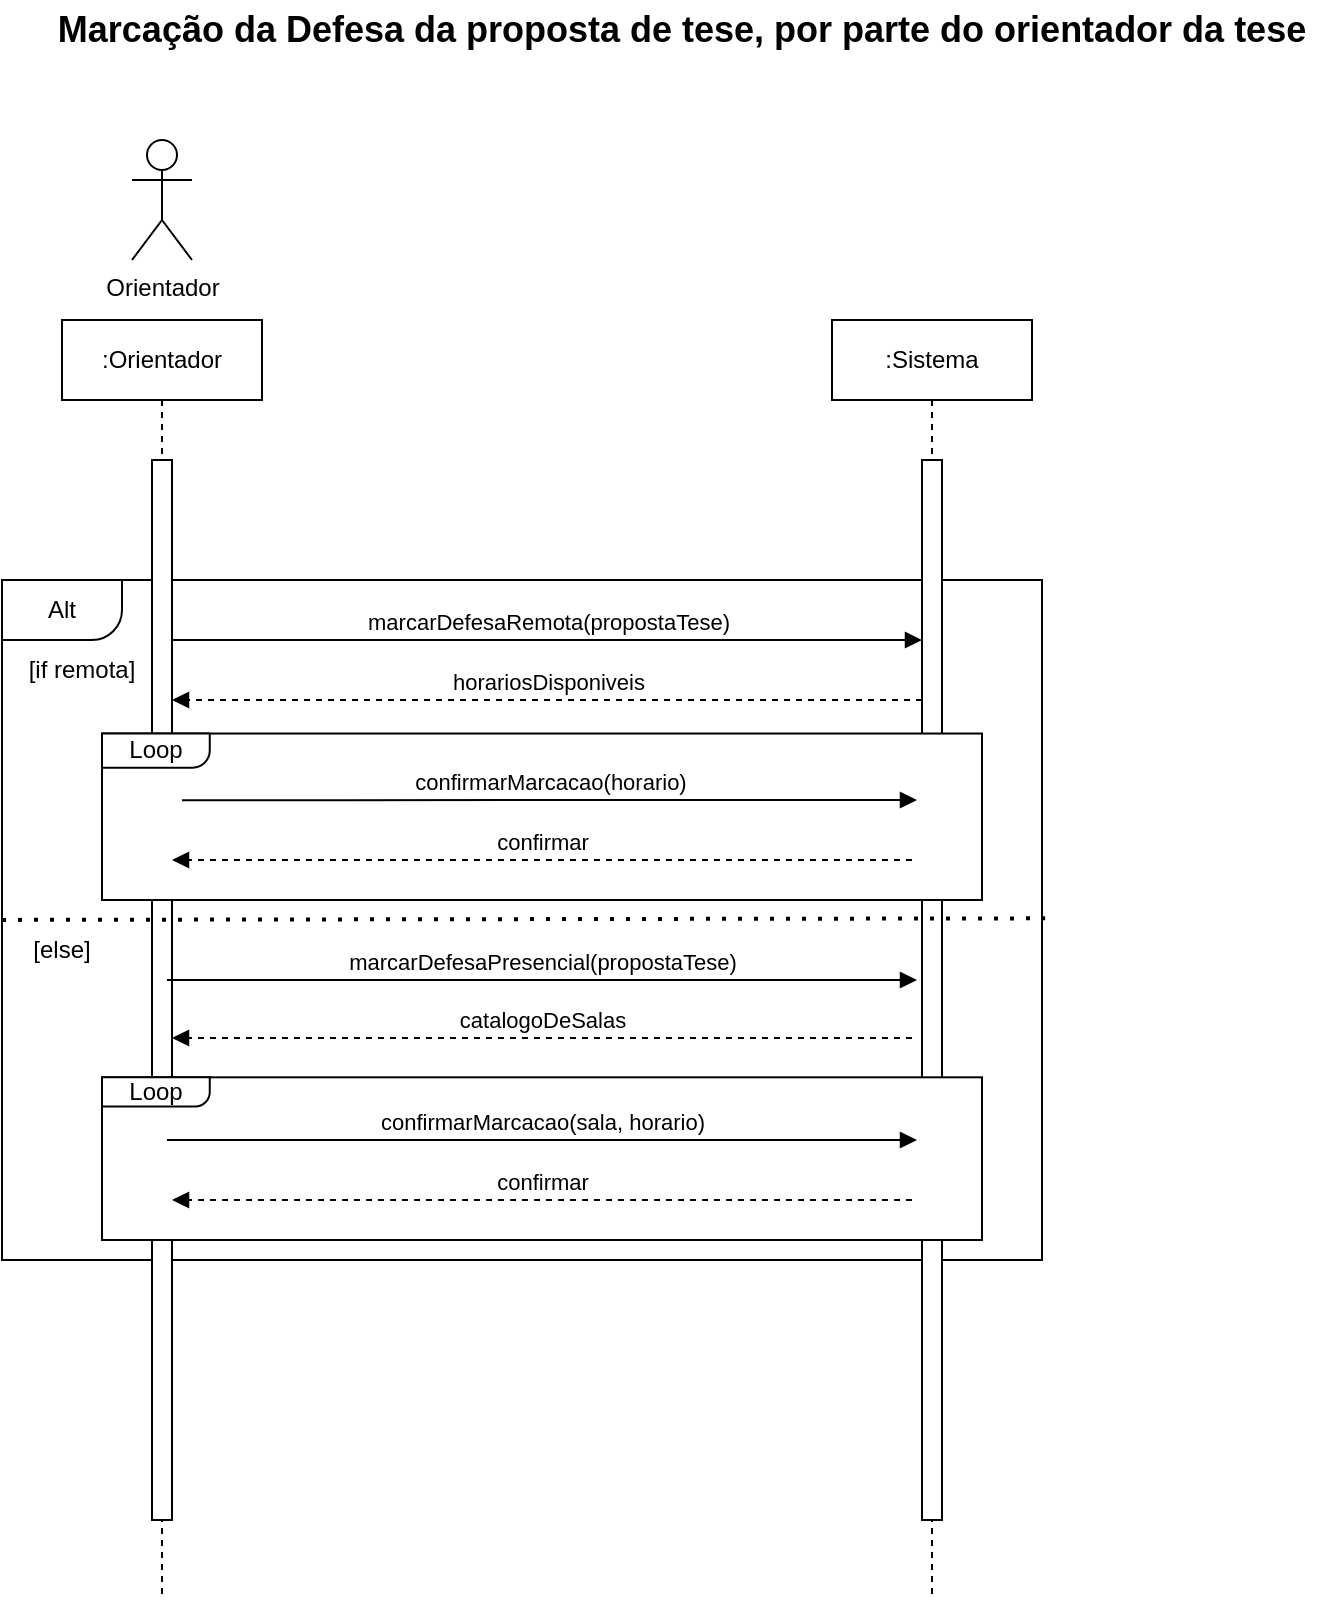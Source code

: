 <mxfile version="24.0.4" type="device">
  <diagram name="Page-1" id="2YBvvXClWsGukQMizWep">
    <mxGraphModel dx="1195" dy="1797" grid="1" gridSize="10" guides="1" tooltips="1" connect="1" arrows="1" fold="1" page="1" pageScale="1" pageWidth="850" pageHeight="1100" math="0" shadow="0">
      <root>
        <mxCell id="0" />
        <mxCell id="1" parent="0" />
        <mxCell id="HvKkGWitCOGtygPR9ogZ-5" value="" style="rounded=0;whiteSpace=wrap;html=1;" parent="1" vertex="1">
          <mxGeometry x="80" y="-780" width="520" height="340" as="geometry" />
        </mxCell>
        <mxCell id="aM9ryv3xv72pqoxQDRHE-1" value=":Orientador" style="shape=umlLifeline;perimeter=lifelinePerimeter;whiteSpace=wrap;html=1;container=0;dropTarget=0;collapsible=0;recursiveResize=0;outlineConnect=0;portConstraint=eastwest;newEdgeStyle={&quot;edgeStyle&quot;:&quot;elbowEdgeStyle&quot;,&quot;elbow&quot;:&quot;vertical&quot;,&quot;curved&quot;:0,&quot;rounded&quot;:0};" parent="1" vertex="1">
          <mxGeometry x="110" y="-910" width="100" height="640" as="geometry" />
        </mxCell>
        <mxCell id="aM9ryv3xv72pqoxQDRHE-2" value="" style="html=1;points=[];perimeter=orthogonalPerimeter;outlineConnect=0;targetShapes=umlLifeline;portConstraint=eastwest;newEdgeStyle={&quot;edgeStyle&quot;:&quot;elbowEdgeStyle&quot;,&quot;elbow&quot;:&quot;vertical&quot;,&quot;curved&quot;:0,&quot;rounded&quot;:0};" parent="aM9ryv3xv72pqoxQDRHE-1" vertex="1">
          <mxGeometry x="45" y="70" width="10" height="530" as="geometry" />
        </mxCell>
        <mxCell id="aM9ryv3xv72pqoxQDRHE-5" value=":Sistema" style="shape=umlLifeline;perimeter=lifelinePerimeter;whiteSpace=wrap;html=1;container=0;dropTarget=0;collapsible=0;recursiveResize=0;outlineConnect=0;portConstraint=eastwest;newEdgeStyle={&quot;edgeStyle&quot;:&quot;elbowEdgeStyle&quot;,&quot;elbow&quot;:&quot;vertical&quot;,&quot;curved&quot;:0,&quot;rounded&quot;:0};" parent="1" vertex="1">
          <mxGeometry x="495" y="-910" width="100" height="640" as="geometry" />
        </mxCell>
        <mxCell id="aM9ryv3xv72pqoxQDRHE-6" value="" style="html=1;points=[];perimeter=orthogonalPerimeter;outlineConnect=0;targetShapes=umlLifeline;portConstraint=eastwest;newEdgeStyle={&quot;edgeStyle&quot;:&quot;elbowEdgeStyle&quot;,&quot;elbow&quot;:&quot;vertical&quot;,&quot;curved&quot;:0,&quot;rounded&quot;:0};" parent="aM9ryv3xv72pqoxQDRHE-5" vertex="1">
          <mxGeometry x="45" y="70" width="10" height="530" as="geometry" />
        </mxCell>
        <mxCell id="4nBRewQyu8Tajdc3RTVB-1" value="Orientador" style="shape=umlActor;verticalLabelPosition=bottom;verticalAlign=top;html=1;outlineConnect=0;" parent="1" vertex="1">
          <mxGeometry x="145" y="-1000" width="30" height="60" as="geometry" />
        </mxCell>
        <mxCell id="HvKkGWitCOGtygPR9ogZ-1" value="&lt;font style=&quot;font-size: 18px;&quot;&gt;&lt;b&gt;&lt;font style=&quot;&quot;&gt;Marcação da Defesa da proposta de tese&lt;/font&gt;, por parte do orientador da tese&lt;/b&gt;&lt;/font&gt;" style="text;html=1;align=center;verticalAlign=middle;whiteSpace=wrap;rounded=0;" parent="1" vertex="1">
          <mxGeometry x="100" y="-1070" width="640" height="30" as="geometry" />
        </mxCell>
        <mxCell id="HvKkGWitCOGtygPR9ogZ-2" value="marcarDefesaRemota(propostaTese)" style="html=1;verticalAlign=bottom;endArrow=block;edgeStyle=elbowEdgeStyle;elbow=horizontal;curved=0;rounded=0;" parent="1" source="aM9ryv3xv72pqoxQDRHE-2" edge="1">
          <mxGeometry relative="1" as="geometry">
            <mxPoint x="170" y="-750" as="sourcePoint" />
            <Array as="points">
              <mxPoint x="255" y="-750" />
            </Array>
            <mxPoint x="540" y="-750" as="targetPoint" />
            <mxPoint as="offset" />
          </mxGeometry>
        </mxCell>
        <mxCell id="HvKkGWitCOGtygPR9ogZ-3" value="horariosDisponiveis" style="html=1;verticalAlign=bottom;endArrow=block;edgeStyle=elbowEdgeStyle;elbow=vertical;curved=0;rounded=0;dashed=1;" parent="1" edge="1">
          <mxGeometry relative="1" as="geometry">
            <mxPoint x="540" y="-720" as="sourcePoint" />
            <Array as="points">
              <mxPoint x="250" y="-720" />
            </Array>
            <mxPoint x="165" y="-720" as="targetPoint" />
          </mxGeometry>
        </mxCell>
        <mxCell id="HvKkGWitCOGtygPR9ogZ-7" value="" style="verticalLabelPosition=bottom;verticalAlign=top;html=1;shape=mxgraph.basic.corner_round_rect;dx=15;whiteSpace=wrap;rotation=-180;" parent="1" vertex="1">
          <mxGeometry x="80" y="-780" width="60" height="30" as="geometry" />
        </mxCell>
        <mxCell id="HvKkGWitCOGtygPR9ogZ-12" value="Alt" style="text;html=1;align=center;verticalAlign=middle;whiteSpace=wrap;rounded=0;" parent="1" vertex="1">
          <mxGeometry x="80" y="-780" width="60" height="30" as="geometry" />
        </mxCell>
        <mxCell id="HvKkGWitCOGtygPR9ogZ-13" value="" style="endArrow=none;dashed=1;html=1;dashPattern=1 3;strokeWidth=2;rounded=0;exitX=-0.003;exitY=0.457;exitDx=0;exitDy=0;entryX=1;entryY=0.454;entryDx=0;entryDy=0;entryPerimeter=0;exitPerimeter=0;" parent="1" edge="1">
          <mxGeometry width="50" height="50" relative="1" as="geometry">
            <mxPoint x="80.0" y="-610.05" as="sourcePoint" />
            <mxPoint x="601.56" y="-610.83" as="targetPoint" />
          </mxGeometry>
        </mxCell>
        <mxCell id="HvKkGWitCOGtygPR9ogZ-16" value="marcarDefesaPresencial(propostaTese)" style="html=1;verticalAlign=bottom;endArrow=block;edgeStyle=elbowEdgeStyle;elbow=horizontal;curved=0;rounded=0;" parent="1" edge="1">
          <mxGeometry relative="1" as="geometry">
            <mxPoint x="162.5" y="-580" as="sourcePoint" />
            <Array as="points">
              <mxPoint x="267.5" y="-580" />
            </Array>
            <mxPoint x="537.5" y="-580" as="targetPoint" />
            <mxPoint as="offset" />
          </mxGeometry>
        </mxCell>
        <mxCell id="HvKkGWitCOGtygPR9ogZ-17" value="catalogoDeSalas" style="html=1;verticalAlign=bottom;endArrow=block;edgeStyle=elbowEdgeStyle;elbow=vertical;curved=0;rounded=0;dashed=1;" parent="1" edge="1">
          <mxGeometry relative="1" as="geometry">
            <mxPoint x="535" y="-551.0" as="sourcePoint" />
            <Array as="points">
              <mxPoint x="222.5" y="-551" />
            </Array>
            <mxPoint x="165" y="-550.58" as="targetPoint" />
          </mxGeometry>
        </mxCell>
        <mxCell id="w3Y5VknggvWRWt7Su9eR-18" value="" style="group" parent="1" vertex="1" connectable="0">
          <mxGeometry x="130" y="-690" width="440" height="70" as="geometry" />
        </mxCell>
        <mxCell id="w3Y5VknggvWRWt7Su9eR-14" value="" style="rounded=0;whiteSpace=wrap;html=1;" parent="w3Y5VknggvWRWt7Su9eR-18" vertex="1">
          <mxGeometry y="-13.23" width="440" height="83.23" as="geometry" />
        </mxCell>
        <mxCell id="w3Y5VknggvWRWt7Su9eR-16" value="" style="verticalLabelPosition=bottom;verticalAlign=top;html=1;shape=mxgraph.basic.corner_round_rect;dx=6;whiteSpace=wrap;rotation=-180;" parent="w3Y5VknggvWRWt7Su9eR-18" vertex="1">
          <mxGeometry y="-13.23" width="53.88" height="17.057" as="geometry" />
        </mxCell>
        <mxCell id="w3Y5VknggvWRWt7Su9eR-15" value="Loop" style="text;html=1;align=center;verticalAlign=middle;whiteSpace=wrap;rounded=0;" parent="w3Y5VknggvWRWt7Su9eR-18" vertex="1">
          <mxGeometry y="-16.368" width="53.88" height="23.333" as="geometry" />
        </mxCell>
        <mxCell id="HvKkGWitCOGtygPR9ogZ-4" value="confirmarMarcacao(horario)" style="html=1;verticalAlign=bottom;endArrow=block;edgeStyle=elbowEdgeStyle;elbow=horizontal;curved=0;rounded=0;" parent="w3Y5VknggvWRWt7Su9eR-18" edge="1">
          <mxGeometry relative="1" as="geometry">
            <mxPoint x="40" y="20.067" as="sourcePoint" />
            <Array as="points">
              <mxPoint x="122.5" y="19.997" />
            </Array>
            <mxPoint x="407.5" y="19.997" as="targetPoint" />
            <mxPoint as="offset" />
          </mxGeometry>
        </mxCell>
        <mxCell id="bHeD0MUWlxHs8abWN32E-6" value="confirmar" style="html=1;verticalAlign=bottom;endArrow=block;edgeStyle=elbowEdgeStyle;elbow=vertical;curved=0;rounded=0;dashed=1;" edge="1" parent="w3Y5VknggvWRWt7Su9eR-18">
          <mxGeometry relative="1" as="geometry">
            <mxPoint x="405" y="50.0" as="sourcePoint" />
            <Array as="points">
              <mxPoint x="92.5" y="50" />
            </Array>
            <mxPoint x="35" y="50.42" as="targetPoint" />
          </mxGeometry>
        </mxCell>
        <mxCell id="w3Y5VknggvWRWt7Su9eR-19" value="" style="group" parent="1" vertex="1" connectable="0">
          <mxGeometry x="130" y="-520" width="440" height="70" as="geometry" />
        </mxCell>
        <mxCell id="w3Y5VknggvWRWt7Su9eR-20" value="" style="rounded=0;whiteSpace=wrap;html=1;" parent="w3Y5VknggvWRWt7Su9eR-19" vertex="1">
          <mxGeometry y="-11.34" width="440" height="81.34" as="geometry" />
        </mxCell>
        <mxCell id="w3Y5VknggvWRWt7Su9eR-21" value="" style="verticalLabelPosition=bottom;verticalAlign=top;html=1;shape=mxgraph.basic.corner_round_rect;dx=6;whiteSpace=wrap;rotation=-180;" parent="w3Y5VknggvWRWt7Su9eR-19" vertex="1">
          <mxGeometry y="-11.34" width="53.88" height="14.62" as="geometry" />
        </mxCell>
        <mxCell id="w3Y5VknggvWRWt7Su9eR-22" value="Loop" style="text;html=1;align=center;verticalAlign=middle;whiteSpace=wrap;rounded=0;" parent="w3Y5VknggvWRWt7Su9eR-19" vertex="1">
          <mxGeometry y="-14.03" width="53.88" height="20" as="geometry" />
        </mxCell>
        <mxCell id="HvKkGWitCOGtygPR9ogZ-18" value="confirmarMarcacao(sala, horario)" style="html=1;verticalAlign=bottom;endArrow=block;edgeStyle=elbowEdgeStyle;elbow=horizontal;curved=0;rounded=0;" parent="w3Y5VknggvWRWt7Su9eR-19" edge="1">
          <mxGeometry relative="1" as="geometry">
            <mxPoint x="32.5" y="20.0" as="sourcePoint" />
            <Array as="points">
              <mxPoint x="122.5" y="20.0" />
            </Array>
            <mxPoint x="407.5" y="20.0" as="targetPoint" />
            <mxPoint as="offset" />
          </mxGeometry>
        </mxCell>
        <mxCell id="bHeD0MUWlxHs8abWN32E-5" value="confirmar" style="html=1;verticalAlign=bottom;endArrow=block;edgeStyle=elbowEdgeStyle;elbow=vertical;curved=0;rounded=0;dashed=1;" edge="1" parent="w3Y5VknggvWRWt7Su9eR-19">
          <mxGeometry relative="1" as="geometry">
            <mxPoint x="405" y="50.0" as="sourcePoint" />
            <Array as="points">
              <mxPoint x="92.5" y="50" />
            </Array>
            <mxPoint x="35" y="50.42" as="targetPoint" />
          </mxGeometry>
        </mxCell>
        <mxCell id="bHeD0MUWlxHs8abWN32E-1" value="[if remota]" style="text;html=1;align=center;verticalAlign=middle;whiteSpace=wrap;rounded=0;" vertex="1" parent="1">
          <mxGeometry x="90" y="-750" width="60" height="30" as="geometry" />
        </mxCell>
        <mxCell id="bHeD0MUWlxHs8abWN32E-2" value="[else]" style="text;html=1;align=center;verticalAlign=middle;whiteSpace=wrap;rounded=0;" vertex="1" parent="1">
          <mxGeometry x="80" y="-610" width="60" height="30" as="geometry" />
        </mxCell>
      </root>
    </mxGraphModel>
  </diagram>
</mxfile>

